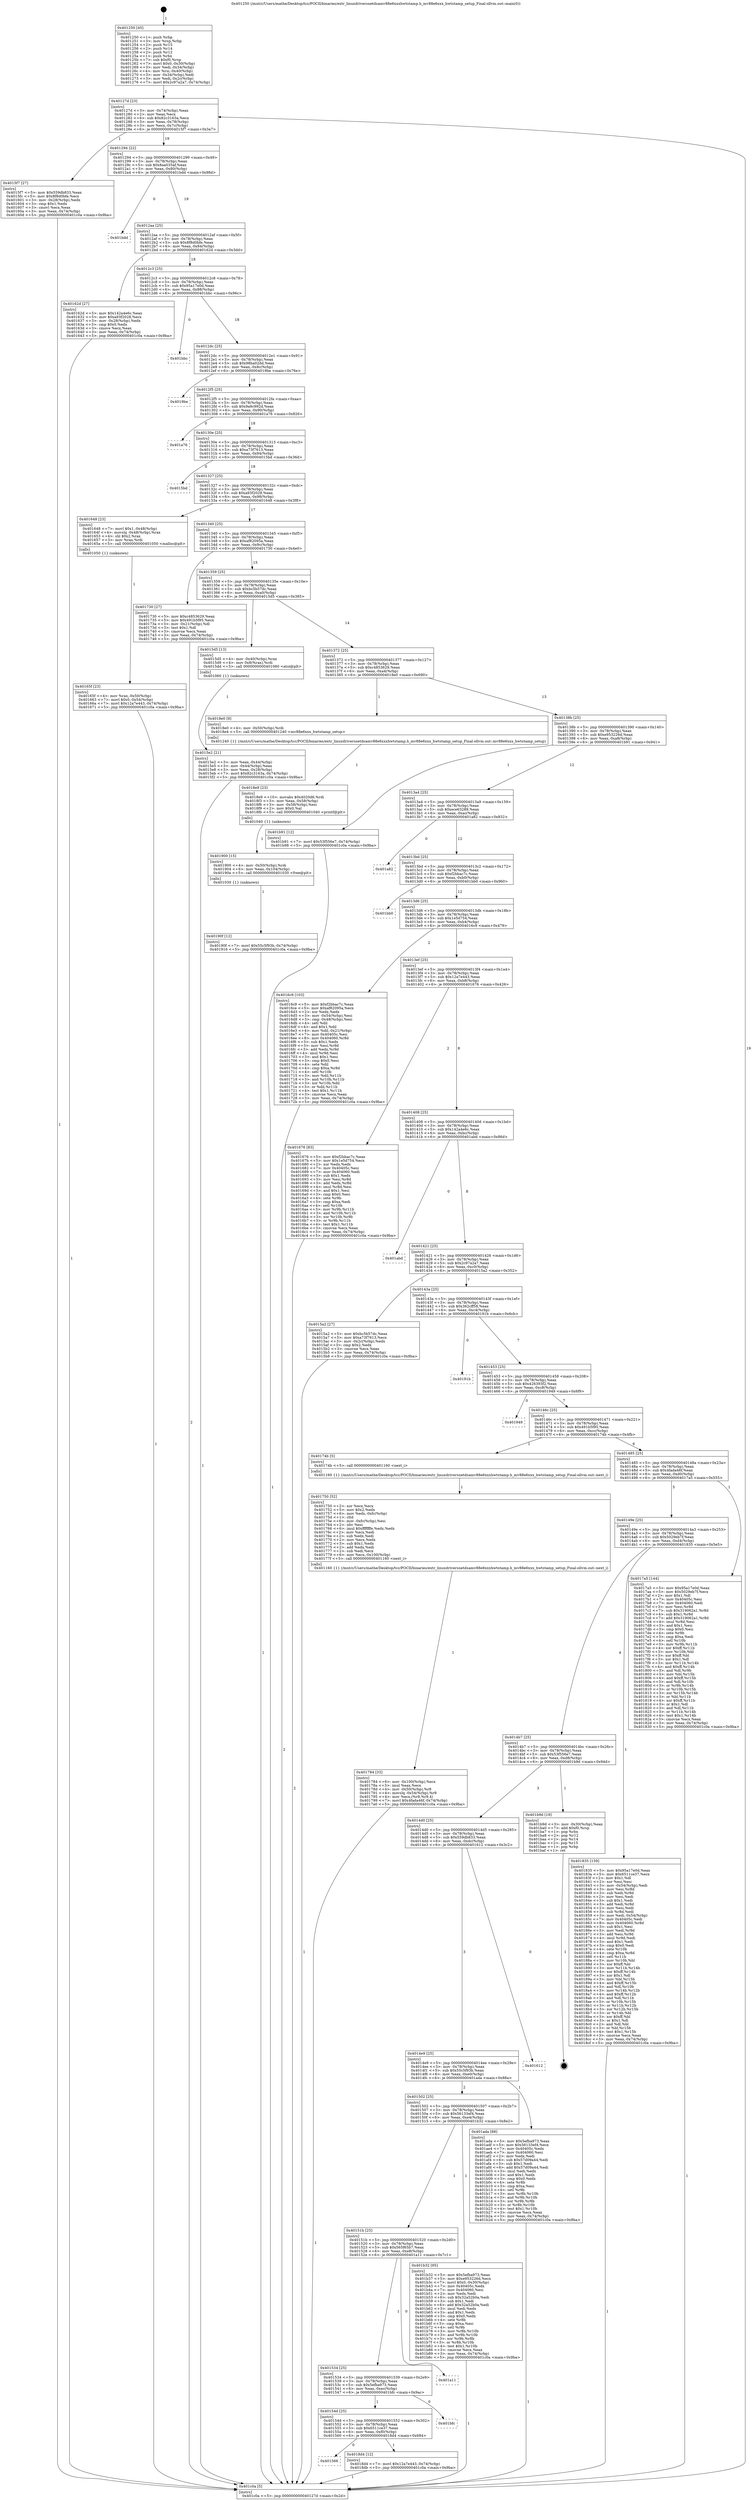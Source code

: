 digraph "0x401250" {
  label = "0x401250 (/mnt/c/Users/mathe/Desktop/tcc/POCII/binaries/extr_linuxdriversnetdsamv88e6xxxhwtstamp.h_mv88e6xxx_hwtstamp_setup_Final-ollvm.out::main(0))"
  labelloc = "t"
  node[shape=record]

  Entry [label="",width=0.3,height=0.3,shape=circle,fillcolor=black,style=filled]
  "0x40127d" [label="{
     0x40127d [23]\l
     | [instrs]\l
     &nbsp;&nbsp;0x40127d \<+3\>: mov -0x74(%rbp),%eax\l
     &nbsp;&nbsp;0x401280 \<+2\>: mov %eax,%ecx\l
     &nbsp;&nbsp;0x401282 \<+6\>: sub $0x82c3163a,%ecx\l
     &nbsp;&nbsp;0x401288 \<+3\>: mov %eax,-0x78(%rbp)\l
     &nbsp;&nbsp;0x40128b \<+3\>: mov %ecx,-0x7c(%rbp)\l
     &nbsp;&nbsp;0x40128e \<+6\>: je 00000000004015f7 \<main+0x3a7\>\l
  }"]
  "0x4015f7" [label="{
     0x4015f7 [27]\l
     | [instrs]\l
     &nbsp;&nbsp;0x4015f7 \<+5\>: mov $0x559db833,%eax\l
     &nbsp;&nbsp;0x4015fc \<+5\>: mov $0x8f8d0bfe,%ecx\l
     &nbsp;&nbsp;0x401601 \<+3\>: mov -0x28(%rbp),%edx\l
     &nbsp;&nbsp;0x401604 \<+3\>: cmp $0x1,%edx\l
     &nbsp;&nbsp;0x401607 \<+3\>: cmovl %ecx,%eax\l
     &nbsp;&nbsp;0x40160a \<+3\>: mov %eax,-0x74(%rbp)\l
     &nbsp;&nbsp;0x40160d \<+5\>: jmp 0000000000401c0a \<main+0x9ba\>\l
  }"]
  "0x401294" [label="{
     0x401294 [22]\l
     | [instrs]\l
     &nbsp;&nbsp;0x401294 \<+5\>: jmp 0000000000401299 \<main+0x49\>\l
     &nbsp;&nbsp;0x401299 \<+3\>: mov -0x78(%rbp),%eax\l
     &nbsp;&nbsp;0x40129c \<+5\>: sub $0x8aa035af,%eax\l
     &nbsp;&nbsp;0x4012a1 \<+3\>: mov %eax,-0x80(%rbp)\l
     &nbsp;&nbsp;0x4012a4 \<+6\>: je 0000000000401bdd \<main+0x98d\>\l
  }"]
  Exit [label="",width=0.3,height=0.3,shape=circle,fillcolor=black,style=filled,peripheries=2]
  "0x401bdd" [label="{
     0x401bdd\l
  }", style=dashed]
  "0x4012aa" [label="{
     0x4012aa [25]\l
     | [instrs]\l
     &nbsp;&nbsp;0x4012aa \<+5\>: jmp 00000000004012af \<main+0x5f\>\l
     &nbsp;&nbsp;0x4012af \<+3\>: mov -0x78(%rbp),%eax\l
     &nbsp;&nbsp;0x4012b2 \<+5\>: sub $0x8f8d0bfe,%eax\l
     &nbsp;&nbsp;0x4012b7 \<+6\>: mov %eax,-0x84(%rbp)\l
     &nbsp;&nbsp;0x4012bd \<+6\>: je 000000000040162d \<main+0x3dd\>\l
  }"]
  "0x40190f" [label="{
     0x40190f [12]\l
     | [instrs]\l
     &nbsp;&nbsp;0x40190f \<+7\>: movl $0x55c5f93b,-0x74(%rbp)\l
     &nbsp;&nbsp;0x401916 \<+5\>: jmp 0000000000401c0a \<main+0x9ba\>\l
  }"]
  "0x40162d" [label="{
     0x40162d [27]\l
     | [instrs]\l
     &nbsp;&nbsp;0x40162d \<+5\>: mov $0x142a4e6c,%eax\l
     &nbsp;&nbsp;0x401632 \<+5\>: mov $0xa93f2028,%ecx\l
     &nbsp;&nbsp;0x401637 \<+3\>: mov -0x28(%rbp),%edx\l
     &nbsp;&nbsp;0x40163a \<+3\>: cmp $0x0,%edx\l
     &nbsp;&nbsp;0x40163d \<+3\>: cmove %ecx,%eax\l
     &nbsp;&nbsp;0x401640 \<+3\>: mov %eax,-0x74(%rbp)\l
     &nbsp;&nbsp;0x401643 \<+5\>: jmp 0000000000401c0a \<main+0x9ba\>\l
  }"]
  "0x4012c3" [label="{
     0x4012c3 [25]\l
     | [instrs]\l
     &nbsp;&nbsp;0x4012c3 \<+5\>: jmp 00000000004012c8 \<main+0x78\>\l
     &nbsp;&nbsp;0x4012c8 \<+3\>: mov -0x78(%rbp),%eax\l
     &nbsp;&nbsp;0x4012cb \<+5\>: sub $0x95a17e0d,%eax\l
     &nbsp;&nbsp;0x4012d0 \<+6\>: mov %eax,-0x88(%rbp)\l
     &nbsp;&nbsp;0x4012d6 \<+6\>: je 0000000000401bbc \<main+0x96c\>\l
  }"]
  "0x401900" [label="{
     0x401900 [15]\l
     | [instrs]\l
     &nbsp;&nbsp;0x401900 \<+4\>: mov -0x50(%rbp),%rdi\l
     &nbsp;&nbsp;0x401904 \<+6\>: mov %eax,-0x104(%rbp)\l
     &nbsp;&nbsp;0x40190a \<+5\>: call 0000000000401030 \<free@plt\>\l
     | [calls]\l
     &nbsp;&nbsp;0x401030 \{1\} (unknown)\l
  }"]
  "0x401bbc" [label="{
     0x401bbc\l
  }", style=dashed]
  "0x4012dc" [label="{
     0x4012dc [25]\l
     | [instrs]\l
     &nbsp;&nbsp;0x4012dc \<+5\>: jmp 00000000004012e1 \<main+0x91\>\l
     &nbsp;&nbsp;0x4012e1 \<+3\>: mov -0x78(%rbp),%eax\l
     &nbsp;&nbsp;0x4012e4 \<+5\>: sub $0x98ba02dd,%eax\l
     &nbsp;&nbsp;0x4012e9 \<+6\>: mov %eax,-0x8c(%rbp)\l
     &nbsp;&nbsp;0x4012ef \<+6\>: je 00000000004019be \<main+0x76e\>\l
  }"]
  "0x4018e9" [label="{
     0x4018e9 [23]\l
     | [instrs]\l
     &nbsp;&nbsp;0x4018e9 \<+10\>: movabs $0x4020d6,%rdi\l
     &nbsp;&nbsp;0x4018f3 \<+3\>: mov %eax,-0x58(%rbp)\l
     &nbsp;&nbsp;0x4018f6 \<+3\>: mov -0x58(%rbp),%esi\l
     &nbsp;&nbsp;0x4018f9 \<+2\>: mov $0x0,%al\l
     &nbsp;&nbsp;0x4018fb \<+5\>: call 0000000000401040 \<printf@plt\>\l
     | [calls]\l
     &nbsp;&nbsp;0x401040 \{1\} (unknown)\l
  }"]
  "0x4019be" [label="{
     0x4019be\l
  }", style=dashed]
  "0x4012f5" [label="{
     0x4012f5 [25]\l
     | [instrs]\l
     &nbsp;&nbsp;0x4012f5 \<+5\>: jmp 00000000004012fa \<main+0xaa\>\l
     &nbsp;&nbsp;0x4012fa \<+3\>: mov -0x78(%rbp),%eax\l
     &nbsp;&nbsp;0x4012fd \<+5\>: sub $0x9a9c992d,%eax\l
     &nbsp;&nbsp;0x401302 \<+6\>: mov %eax,-0x90(%rbp)\l
     &nbsp;&nbsp;0x401308 \<+6\>: je 0000000000401a76 \<main+0x826\>\l
  }"]
  "0x401566" [label="{
     0x401566\l
  }", style=dashed]
  "0x401a76" [label="{
     0x401a76\l
  }", style=dashed]
  "0x40130e" [label="{
     0x40130e [25]\l
     | [instrs]\l
     &nbsp;&nbsp;0x40130e \<+5\>: jmp 0000000000401313 \<main+0xc3\>\l
     &nbsp;&nbsp;0x401313 \<+3\>: mov -0x78(%rbp),%eax\l
     &nbsp;&nbsp;0x401316 \<+5\>: sub $0xa73f7613,%eax\l
     &nbsp;&nbsp;0x40131b \<+6\>: mov %eax,-0x94(%rbp)\l
     &nbsp;&nbsp;0x401321 \<+6\>: je 00000000004015bd \<main+0x36d\>\l
  }"]
  "0x4018d4" [label="{
     0x4018d4 [12]\l
     | [instrs]\l
     &nbsp;&nbsp;0x4018d4 \<+7\>: movl $0x12a7e443,-0x74(%rbp)\l
     &nbsp;&nbsp;0x4018db \<+5\>: jmp 0000000000401c0a \<main+0x9ba\>\l
  }"]
  "0x4015bd" [label="{
     0x4015bd\l
  }", style=dashed]
  "0x401327" [label="{
     0x401327 [25]\l
     | [instrs]\l
     &nbsp;&nbsp;0x401327 \<+5\>: jmp 000000000040132c \<main+0xdc\>\l
     &nbsp;&nbsp;0x40132c \<+3\>: mov -0x78(%rbp),%eax\l
     &nbsp;&nbsp;0x40132f \<+5\>: sub $0xa93f2028,%eax\l
     &nbsp;&nbsp;0x401334 \<+6\>: mov %eax,-0x98(%rbp)\l
     &nbsp;&nbsp;0x40133a \<+6\>: je 0000000000401648 \<main+0x3f8\>\l
  }"]
  "0x40154d" [label="{
     0x40154d [25]\l
     | [instrs]\l
     &nbsp;&nbsp;0x40154d \<+5\>: jmp 0000000000401552 \<main+0x302\>\l
     &nbsp;&nbsp;0x401552 \<+3\>: mov -0x78(%rbp),%eax\l
     &nbsp;&nbsp;0x401555 \<+5\>: sub $0x6511ce37,%eax\l
     &nbsp;&nbsp;0x40155a \<+6\>: mov %eax,-0xf0(%rbp)\l
     &nbsp;&nbsp;0x401560 \<+6\>: je 00000000004018d4 \<main+0x684\>\l
  }"]
  "0x401648" [label="{
     0x401648 [23]\l
     | [instrs]\l
     &nbsp;&nbsp;0x401648 \<+7\>: movl $0x1,-0x48(%rbp)\l
     &nbsp;&nbsp;0x40164f \<+4\>: movslq -0x48(%rbp),%rax\l
     &nbsp;&nbsp;0x401653 \<+4\>: shl $0x2,%rax\l
     &nbsp;&nbsp;0x401657 \<+3\>: mov %rax,%rdi\l
     &nbsp;&nbsp;0x40165a \<+5\>: call 0000000000401050 \<malloc@plt\>\l
     | [calls]\l
     &nbsp;&nbsp;0x401050 \{1\} (unknown)\l
  }"]
  "0x401340" [label="{
     0x401340 [25]\l
     | [instrs]\l
     &nbsp;&nbsp;0x401340 \<+5\>: jmp 0000000000401345 \<main+0xf5\>\l
     &nbsp;&nbsp;0x401345 \<+3\>: mov -0x78(%rbp),%eax\l
     &nbsp;&nbsp;0x401348 \<+5\>: sub $0xaf82095a,%eax\l
     &nbsp;&nbsp;0x40134d \<+6\>: mov %eax,-0x9c(%rbp)\l
     &nbsp;&nbsp;0x401353 \<+6\>: je 0000000000401730 \<main+0x4e0\>\l
  }"]
  "0x401bfc" [label="{
     0x401bfc\l
  }", style=dashed]
  "0x401730" [label="{
     0x401730 [27]\l
     | [instrs]\l
     &nbsp;&nbsp;0x401730 \<+5\>: mov $0xc4853629,%eax\l
     &nbsp;&nbsp;0x401735 \<+5\>: mov $0x491b5f95,%ecx\l
     &nbsp;&nbsp;0x40173a \<+3\>: mov -0x21(%rbp),%dl\l
     &nbsp;&nbsp;0x40173d \<+3\>: test $0x1,%dl\l
     &nbsp;&nbsp;0x401740 \<+3\>: cmovne %ecx,%eax\l
     &nbsp;&nbsp;0x401743 \<+3\>: mov %eax,-0x74(%rbp)\l
     &nbsp;&nbsp;0x401746 \<+5\>: jmp 0000000000401c0a \<main+0x9ba\>\l
  }"]
  "0x401359" [label="{
     0x401359 [25]\l
     | [instrs]\l
     &nbsp;&nbsp;0x401359 \<+5\>: jmp 000000000040135e \<main+0x10e\>\l
     &nbsp;&nbsp;0x40135e \<+3\>: mov -0x78(%rbp),%eax\l
     &nbsp;&nbsp;0x401361 \<+5\>: sub $0xbc5b57dc,%eax\l
     &nbsp;&nbsp;0x401366 \<+6\>: mov %eax,-0xa0(%rbp)\l
     &nbsp;&nbsp;0x40136c \<+6\>: je 00000000004015d5 \<main+0x385\>\l
  }"]
  "0x401534" [label="{
     0x401534 [25]\l
     | [instrs]\l
     &nbsp;&nbsp;0x401534 \<+5\>: jmp 0000000000401539 \<main+0x2e9\>\l
     &nbsp;&nbsp;0x401539 \<+3\>: mov -0x78(%rbp),%eax\l
     &nbsp;&nbsp;0x40153c \<+5\>: sub $0x5efba973,%eax\l
     &nbsp;&nbsp;0x401541 \<+6\>: mov %eax,-0xec(%rbp)\l
     &nbsp;&nbsp;0x401547 \<+6\>: je 0000000000401bfc \<main+0x9ac\>\l
  }"]
  "0x4015d5" [label="{
     0x4015d5 [13]\l
     | [instrs]\l
     &nbsp;&nbsp;0x4015d5 \<+4\>: mov -0x40(%rbp),%rax\l
     &nbsp;&nbsp;0x4015d9 \<+4\>: mov 0x8(%rax),%rdi\l
     &nbsp;&nbsp;0x4015dd \<+5\>: call 0000000000401060 \<atoi@plt\>\l
     | [calls]\l
     &nbsp;&nbsp;0x401060 \{1\} (unknown)\l
  }"]
  "0x401372" [label="{
     0x401372 [25]\l
     | [instrs]\l
     &nbsp;&nbsp;0x401372 \<+5\>: jmp 0000000000401377 \<main+0x127\>\l
     &nbsp;&nbsp;0x401377 \<+3\>: mov -0x78(%rbp),%eax\l
     &nbsp;&nbsp;0x40137a \<+5\>: sub $0xc4853629,%eax\l
     &nbsp;&nbsp;0x40137f \<+6\>: mov %eax,-0xa4(%rbp)\l
     &nbsp;&nbsp;0x401385 \<+6\>: je 00000000004018e0 \<main+0x690\>\l
  }"]
  "0x401a11" [label="{
     0x401a11\l
  }", style=dashed]
  "0x4018e0" [label="{
     0x4018e0 [9]\l
     | [instrs]\l
     &nbsp;&nbsp;0x4018e0 \<+4\>: mov -0x50(%rbp),%rdi\l
     &nbsp;&nbsp;0x4018e4 \<+5\>: call 0000000000401240 \<mv88e6xxx_hwtstamp_setup\>\l
     | [calls]\l
     &nbsp;&nbsp;0x401240 \{1\} (/mnt/c/Users/mathe/Desktop/tcc/POCII/binaries/extr_linuxdriversnetdsamv88e6xxxhwtstamp.h_mv88e6xxx_hwtstamp_setup_Final-ollvm.out::mv88e6xxx_hwtstamp_setup)\l
  }"]
  "0x40138b" [label="{
     0x40138b [25]\l
     | [instrs]\l
     &nbsp;&nbsp;0x40138b \<+5\>: jmp 0000000000401390 \<main+0x140\>\l
     &nbsp;&nbsp;0x401390 \<+3\>: mov -0x78(%rbp),%eax\l
     &nbsp;&nbsp;0x401393 \<+5\>: sub $0xe953226d,%eax\l
     &nbsp;&nbsp;0x401398 \<+6\>: mov %eax,-0xa8(%rbp)\l
     &nbsp;&nbsp;0x40139e \<+6\>: je 0000000000401b91 \<main+0x941\>\l
  }"]
  "0x40151b" [label="{
     0x40151b [25]\l
     | [instrs]\l
     &nbsp;&nbsp;0x40151b \<+5\>: jmp 0000000000401520 \<main+0x2d0\>\l
     &nbsp;&nbsp;0x401520 \<+3\>: mov -0x78(%rbp),%eax\l
     &nbsp;&nbsp;0x401523 \<+5\>: sub $0x565f65b7,%eax\l
     &nbsp;&nbsp;0x401528 \<+6\>: mov %eax,-0xe8(%rbp)\l
     &nbsp;&nbsp;0x40152e \<+6\>: je 0000000000401a11 \<main+0x7c1\>\l
  }"]
  "0x401b91" [label="{
     0x401b91 [12]\l
     | [instrs]\l
     &nbsp;&nbsp;0x401b91 \<+7\>: movl $0x53f556e7,-0x74(%rbp)\l
     &nbsp;&nbsp;0x401b98 \<+5\>: jmp 0000000000401c0a \<main+0x9ba\>\l
  }"]
  "0x4013a4" [label="{
     0x4013a4 [25]\l
     | [instrs]\l
     &nbsp;&nbsp;0x4013a4 \<+5\>: jmp 00000000004013a9 \<main+0x159\>\l
     &nbsp;&nbsp;0x4013a9 \<+3\>: mov -0x78(%rbp),%eax\l
     &nbsp;&nbsp;0x4013ac \<+5\>: sub $0xece63289,%eax\l
     &nbsp;&nbsp;0x4013b1 \<+6\>: mov %eax,-0xac(%rbp)\l
     &nbsp;&nbsp;0x4013b7 \<+6\>: je 0000000000401a82 \<main+0x832\>\l
  }"]
  "0x401b32" [label="{
     0x401b32 [95]\l
     | [instrs]\l
     &nbsp;&nbsp;0x401b32 \<+5\>: mov $0x5efba973,%eax\l
     &nbsp;&nbsp;0x401b37 \<+5\>: mov $0xe953226d,%ecx\l
     &nbsp;&nbsp;0x401b3c \<+7\>: movl $0x0,-0x30(%rbp)\l
     &nbsp;&nbsp;0x401b43 \<+7\>: mov 0x40405c,%edx\l
     &nbsp;&nbsp;0x401b4a \<+7\>: mov 0x404060,%esi\l
     &nbsp;&nbsp;0x401b51 \<+2\>: mov %edx,%edi\l
     &nbsp;&nbsp;0x401b53 \<+6\>: sub $0x32a52b0a,%edi\l
     &nbsp;&nbsp;0x401b59 \<+3\>: sub $0x1,%edi\l
     &nbsp;&nbsp;0x401b5c \<+6\>: add $0x32a52b0a,%edi\l
     &nbsp;&nbsp;0x401b62 \<+3\>: imul %edi,%edx\l
     &nbsp;&nbsp;0x401b65 \<+3\>: and $0x1,%edx\l
     &nbsp;&nbsp;0x401b68 \<+3\>: cmp $0x0,%edx\l
     &nbsp;&nbsp;0x401b6b \<+4\>: sete %r8b\l
     &nbsp;&nbsp;0x401b6f \<+3\>: cmp $0xa,%esi\l
     &nbsp;&nbsp;0x401b72 \<+4\>: setl %r9b\l
     &nbsp;&nbsp;0x401b76 \<+3\>: mov %r8b,%r10b\l
     &nbsp;&nbsp;0x401b79 \<+3\>: and %r9b,%r10b\l
     &nbsp;&nbsp;0x401b7c \<+3\>: xor %r9b,%r8b\l
     &nbsp;&nbsp;0x401b7f \<+3\>: or %r8b,%r10b\l
     &nbsp;&nbsp;0x401b82 \<+4\>: test $0x1,%r10b\l
     &nbsp;&nbsp;0x401b86 \<+3\>: cmovne %ecx,%eax\l
     &nbsp;&nbsp;0x401b89 \<+3\>: mov %eax,-0x74(%rbp)\l
     &nbsp;&nbsp;0x401b8c \<+5\>: jmp 0000000000401c0a \<main+0x9ba\>\l
  }"]
  "0x401a82" [label="{
     0x401a82\l
  }", style=dashed]
  "0x4013bd" [label="{
     0x4013bd [25]\l
     | [instrs]\l
     &nbsp;&nbsp;0x4013bd \<+5\>: jmp 00000000004013c2 \<main+0x172\>\l
     &nbsp;&nbsp;0x4013c2 \<+3\>: mov -0x78(%rbp),%eax\l
     &nbsp;&nbsp;0x4013c5 \<+5\>: sub $0xf2bbac7c,%eax\l
     &nbsp;&nbsp;0x4013ca \<+6\>: mov %eax,-0xb0(%rbp)\l
     &nbsp;&nbsp;0x4013d0 \<+6\>: je 0000000000401bb0 \<main+0x960\>\l
  }"]
  "0x401502" [label="{
     0x401502 [25]\l
     | [instrs]\l
     &nbsp;&nbsp;0x401502 \<+5\>: jmp 0000000000401507 \<main+0x2b7\>\l
     &nbsp;&nbsp;0x401507 \<+3\>: mov -0x78(%rbp),%eax\l
     &nbsp;&nbsp;0x40150a \<+5\>: sub $0x56133ef4,%eax\l
     &nbsp;&nbsp;0x40150f \<+6\>: mov %eax,-0xe4(%rbp)\l
     &nbsp;&nbsp;0x401515 \<+6\>: je 0000000000401b32 \<main+0x8e2\>\l
  }"]
  "0x401bb0" [label="{
     0x401bb0\l
  }", style=dashed]
  "0x4013d6" [label="{
     0x4013d6 [25]\l
     | [instrs]\l
     &nbsp;&nbsp;0x4013d6 \<+5\>: jmp 00000000004013db \<main+0x18b\>\l
     &nbsp;&nbsp;0x4013db \<+3\>: mov -0x78(%rbp),%eax\l
     &nbsp;&nbsp;0x4013de \<+5\>: sub $0x1e5d754,%eax\l
     &nbsp;&nbsp;0x4013e3 \<+6\>: mov %eax,-0xb4(%rbp)\l
     &nbsp;&nbsp;0x4013e9 \<+6\>: je 00000000004016c9 \<main+0x479\>\l
  }"]
  "0x401ada" [label="{
     0x401ada [88]\l
     | [instrs]\l
     &nbsp;&nbsp;0x401ada \<+5\>: mov $0x5efba973,%eax\l
     &nbsp;&nbsp;0x401adf \<+5\>: mov $0x56133ef4,%ecx\l
     &nbsp;&nbsp;0x401ae4 \<+7\>: mov 0x40405c,%edx\l
     &nbsp;&nbsp;0x401aeb \<+7\>: mov 0x404060,%esi\l
     &nbsp;&nbsp;0x401af2 \<+2\>: mov %edx,%edi\l
     &nbsp;&nbsp;0x401af4 \<+6\>: sub $0x57d09a44,%edi\l
     &nbsp;&nbsp;0x401afa \<+3\>: sub $0x1,%edi\l
     &nbsp;&nbsp;0x401afd \<+6\>: add $0x57d09a44,%edi\l
     &nbsp;&nbsp;0x401b03 \<+3\>: imul %edi,%edx\l
     &nbsp;&nbsp;0x401b06 \<+3\>: and $0x1,%edx\l
     &nbsp;&nbsp;0x401b09 \<+3\>: cmp $0x0,%edx\l
     &nbsp;&nbsp;0x401b0c \<+4\>: sete %r8b\l
     &nbsp;&nbsp;0x401b10 \<+3\>: cmp $0xa,%esi\l
     &nbsp;&nbsp;0x401b13 \<+4\>: setl %r9b\l
     &nbsp;&nbsp;0x401b17 \<+3\>: mov %r8b,%r10b\l
     &nbsp;&nbsp;0x401b1a \<+3\>: and %r9b,%r10b\l
     &nbsp;&nbsp;0x401b1d \<+3\>: xor %r9b,%r8b\l
     &nbsp;&nbsp;0x401b20 \<+3\>: or %r8b,%r10b\l
     &nbsp;&nbsp;0x401b23 \<+4\>: test $0x1,%r10b\l
     &nbsp;&nbsp;0x401b27 \<+3\>: cmovne %ecx,%eax\l
     &nbsp;&nbsp;0x401b2a \<+3\>: mov %eax,-0x74(%rbp)\l
     &nbsp;&nbsp;0x401b2d \<+5\>: jmp 0000000000401c0a \<main+0x9ba\>\l
  }"]
  "0x4016c9" [label="{
     0x4016c9 [103]\l
     | [instrs]\l
     &nbsp;&nbsp;0x4016c9 \<+5\>: mov $0xf2bbac7c,%eax\l
     &nbsp;&nbsp;0x4016ce \<+5\>: mov $0xaf82095a,%ecx\l
     &nbsp;&nbsp;0x4016d3 \<+2\>: xor %edx,%edx\l
     &nbsp;&nbsp;0x4016d5 \<+3\>: mov -0x54(%rbp),%esi\l
     &nbsp;&nbsp;0x4016d8 \<+3\>: cmp -0x48(%rbp),%esi\l
     &nbsp;&nbsp;0x4016db \<+4\>: setl %dil\l
     &nbsp;&nbsp;0x4016df \<+4\>: and $0x1,%dil\l
     &nbsp;&nbsp;0x4016e3 \<+4\>: mov %dil,-0x21(%rbp)\l
     &nbsp;&nbsp;0x4016e7 \<+7\>: mov 0x40405c,%esi\l
     &nbsp;&nbsp;0x4016ee \<+8\>: mov 0x404060,%r8d\l
     &nbsp;&nbsp;0x4016f6 \<+3\>: sub $0x1,%edx\l
     &nbsp;&nbsp;0x4016f9 \<+3\>: mov %esi,%r9d\l
     &nbsp;&nbsp;0x4016fc \<+3\>: add %edx,%r9d\l
     &nbsp;&nbsp;0x4016ff \<+4\>: imul %r9d,%esi\l
     &nbsp;&nbsp;0x401703 \<+3\>: and $0x1,%esi\l
     &nbsp;&nbsp;0x401706 \<+3\>: cmp $0x0,%esi\l
     &nbsp;&nbsp;0x401709 \<+4\>: sete %dil\l
     &nbsp;&nbsp;0x40170d \<+4\>: cmp $0xa,%r8d\l
     &nbsp;&nbsp;0x401711 \<+4\>: setl %r10b\l
     &nbsp;&nbsp;0x401715 \<+3\>: mov %dil,%r11b\l
     &nbsp;&nbsp;0x401718 \<+3\>: and %r10b,%r11b\l
     &nbsp;&nbsp;0x40171b \<+3\>: xor %r10b,%dil\l
     &nbsp;&nbsp;0x40171e \<+3\>: or %dil,%r11b\l
     &nbsp;&nbsp;0x401721 \<+4\>: test $0x1,%r11b\l
     &nbsp;&nbsp;0x401725 \<+3\>: cmovne %ecx,%eax\l
     &nbsp;&nbsp;0x401728 \<+3\>: mov %eax,-0x74(%rbp)\l
     &nbsp;&nbsp;0x40172b \<+5\>: jmp 0000000000401c0a \<main+0x9ba\>\l
  }"]
  "0x4013ef" [label="{
     0x4013ef [25]\l
     | [instrs]\l
     &nbsp;&nbsp;0x4013ef \<+5\>: jmp 00000000004013f4 \<main+0x1a4\>\l
     &nbsp;&nbsp;0x4013f4 \<+3\>: mov -0x78(%rbp),%eax\l
     &nbsp;&nbsp;0x4013f7 \<+5\>: sub $0x12a7e443,%eax\l
     &nbsp;&nbsp;0x4013fc \<+6\>: mov %eax,-0xb8(%rbp)\l
     &nbsp;&nbsp;0x401402 \<+6\>: je 0000000000401676 \<main+0x426\>\l
  }"]
  "0x4014e9" [label="{
     0x4014e9 [25]\l
     | [instrs]\l
     &nbsp;&nbsp;0x4014e9 \<+5\>: jmp 00000000004014ee \<main+0x29e\>\l
     &nbsp;&nbsp;0x4014ee \<+3\>: mov -0x78(%rbp),%eax\l
     &nbsp;&nbsp;0x4014f1 \<+5\>: sub $0x55c5f93b,%eax\l
     &nbsp;&nbsp;0x4014f6 \<+6\>: mov %eax,-0xe0(%rbp)\l
     &nbsp;&nbsp;0x4014fc \<+6\>: je 0000000000401ada \<main+0x88a\>\l
  }"]
  "0x401676" [label="{
     0x401676 [83]\l
     | [instrs]\l
     &nbsp;&nbsp;0x401676 \<+5\>: mov $0xf2bbac7c,%eax\l
     &nbsp;&nbsp;0x40167b \<+5\>: mov $0x1e5d754,%ecx\l
     &nbsp;&nbsp;0x401680 \<+2\>: xor %edx,%edx\l
     &nbsp;&nbsp;0x401682 \<+7\>: mov 0x40405c,%esi\l
     &nbsp;&nbsp;0x401689 \<+7\>: mov 0x404060,%edi\l
     &nbsp;&nbsp;0x401690 \<+3\>: sub $0x1,%edx\l
     &nbsp;&nbsp;0x401693 \<+3\>: mov %esi,%r8d\l
     &nbsp;&nbsp;0x401696 \<+3\>: add %edx,%r8d\l
     &nbsp;&nbsp;0x401699 \<+4\>: imul %r8d,%esi\l
     &nbsp;&nbsp;0x40169d \<+3\>: and $0x1,%esi\l
     &nbsp;&nbsp;0x4016a0 \<+3\>: cmp $0x0,%esi\l
     &nbsp;&nbsp;0x4016a3 \<+4\>: sete %r9b\l
     &nbsp;&nbsp;0x4016a7 \<+3\>: cmp $0xa,%edi\l
     &nbsp;&nbsp;0x4016aa \<+4\>: setl %r10b\l
     &nbsp;&nbsp;0x4016ae \<+3\>: mov %r9b,%r11b\l
     &nbsp;&nbsp;0x4016b1 \<+3\>: and %r10b,%r11b\l
     &nbsp;&nbsp;0x4016b4 \<+3\>: xor %r10b,%r9b\l
     &nbsp;&nbsp;0x4016b7 \<+3\>: or %r9b,%r11b\l
     &nbsp;&nbsp;0x4016ba \<+4\>: test $0x1,%r11b\l
     &nbsp;&nbsp;0x4016be \<+3\>: cmovne %ecx,%eax\l
     &nbsp;&nbsp;0x4016c1 \<+3\>: mov %eax,-0x74(%rbp)\l
     &nbsp;&nbsp;0x4016c4 \<+5\>: jmp 0000000000401c0a \<main+0x9ba\>\l
  }"]
  "0x401408" [label="{
     0x401408 [25]\l
     | [instrs]\l
     &nbsp;&nbsp;0x401408 \<+5\>: jmp 000000000040140d \<main+0x1bd\>\l
     &nbsp;&nbsp;0x40140d \<+3\>: mov -0x78(%rbp),%eax\l
     &nbsp;&nbsp;0x401410 \<+5\>: sub $0x142a4e6c,%eax\l
     &nbsp;&nbsp;0x401415 \<+6\>: mov %eax,-0xbc(%rbp)\l
     &nbsp;&nbsp;0x40141b \<+6\>: je 0000000000401abd \<main+0x86d\>\l
  }"]
  "0x401612" [label="{
     0x401612\l
  }", style=dashed]
  "0x401abd" [label="{
     0x401abd\l
  }", style=dashed]
  "0x401421" [label="{
     0x401421 [25]\l
     | [instrs]\l
     &nbsp;&nbsp;0x401421 \<+5\>: jmp 0000000000401426 \<main+0x1d6\>\l
     &nbsp;&nbsp;0x401426 \<+3\>: mov -0x78(%rbp),%eax\l
     &nbsp;&nbsp;0x401429 \<+5\>: sub $0x2c97a2a7,%eax\l
     &nbsp;&nbsp;0x40142e \<+6\>: mov %eax,-0xc0(%rbp)\l
     &nbsp;&nbsp;0x401434 \<+6\>: je 00000000004015a2 \<main+0x352\>\l
  }"]
  "0x4014d0" [label="{
     0x4014d0 [25]\l
     | [instrs]\l
     &nbsp;&nbsp;0x4014d0 \<+5\>: jmp 00000000004014d5 \<main+0x285\>\l
     &nbsp;&nbsp;0x4014d5 \<+3\>: mov -0x78(%rbp),%eax\l
     &nbsp;&nbsp;0x4014d8 \<+5\>: sub $0x559db833,%eax\l
     &nbsp;&nbsp;0x4014dd \<+6\>: mov %eax,-0xdc(%rbp)\l
     &nbsp;&nbsp;0x4014e3 \<+6\>: je 0000000000401612 \<main+0x3c2\>\l
  }"]
  "0x4015a2" [label="{
     0x4015a2 [27]\l
     | [instrs]\l
     &nbsp;&nbsp;0x4015a2 \<+5\>: mov $0xbc5b57dc,%eax\l
     &nbsp;&nbsp;0x4015a7 \<+5\>: mov $0xa73f7613,%ecx\l
     &nbsp;&nbsp;0x4015ac \<+3\>: mov -0x2c(%rbp),%edx\l
     &nbsp;&nbsp;0x4015af \<+3\>: cmp $0x2,%edx\l
     &nbsp;&nbsp;0x4015b2 \<+3\>: cmovne %ecx,%eax\l
     &nbsp;&nbsp;0x4015b5 \<+3\>: mov %eax,-0x74(%rbp)\l
     &nbsp;&nbsp;0x4015b8 \<+5\>: jmp 0000000000401c0a \<main+0x9ba\>\l
  }"]
  "0x40143a" [label="{
     0x40143a [25]\l
     | [instrs]\l
     &nbsp;&nbsp;0x40143a \<+5\>: jmp 000000000040143f \<main+0x1ef\>\l
     &nbsp;&nbsp;0x40143f \<+3\>: mov -0x78(%rbp),%eax\l
     &nbsp;&nbsp;0x401442 \<+5\>: sub $0x362cff58,%eax\l
     &nbsp;&nbsp;0x401447 \<+6\>: mov %eax,-0xc4(%rbp)\l
     &nbsp;&nbsp;0x40144d \<+6\>: je 000000000040191b \<main+0x6cb\>\l
  }"]
  "0x401c0a" [label="{
     0x401c0a [5]\l
     | [instrs]\l
     &nbsp;&nbsp;0x401c0a \<+5\>: jmp 000000000040127d \<main+0x2d\>\l
  }"]
  "0x401250" [label="{
     0x401250 [45]\l
     | [instrs]\l
     &nbsp;&nbsp;0x401250 \<+1\>: push %rbp\l
     &nbsp;&nbsp;0x401251 \<+3\>: mov %rsp,%rbp\l
     &nbsp;&nbsp;0x401254 \<+2\>: push %r15\l
     &nbsp;&nbsp;0x401256 \<+2\>: push %r14\l
     &nbsp;&nbsp;0x401258 \<+2\>: push %r12\l
     &nbsp;&nbsp;0x40125a \<+1\>: push %rbx\l
     &nbsp;&nbsp;0x40125b \<+7\>: sub $0xf0,%rsp\l
     &nbsp;&nbsp;0x401262 \<+7\>: movl $0x0,-0x30(%rbp)\l
     &nbsp;&nbsp;0x401269 \<+3\>: mov %edi,-0x34(%rbp)\l
     &nbsp;&nbsp;0x40126c \<+4\>: mov %rsi,-0x40(%rbp)\l
     &nbsp;&nbsp;0x401270 \<+3\>: mov -0x34(%rbp),%edi\l
     &nbsp;&nbsp;0x401273 \<+3\>: mov %edi,-0x2c(%rbp)\l
     &nbsp;&nbsp;0x401276 \<+7\>: movl $0x2c97a2a7,-0x74(%rbp)\l
  }"]
  "0x4015e2" [label="{
     0x4015e2 [21]\l
     | [instrs]\l
     &nbsp;&nbsp;0x4015e2 \<+3\>: mov %eax,-0x44(%rbp)\l
     &nbsp;&nbsp;0x4015e5 \<+3\>: mov -0x44(%rbp),%eax\l
     &nbsp;&nbsp;0x4015e8 \<+3\>: mov %eax,-0x28(%rbp)\l
     &nbsp;&nbsp;0x4015eb \<+7\>: movl $0x82c3163a,-0x74(%rbp)\l
     &nbsp;&nbsp;0x4015f2 \<+5\>: jmp 0000000000401c0a \<main+0x9ba\>\l
  }"]
  "0x40165f" [label="{
     0x40165f [23]\l
     | [instrs]\l
     &nbsp;&nbsp;0x40165f \<+4\>: mov %rax,-0x50(%rbp)\l
     &nbsp;&nbsp;0x401663 \<+7\>: movl $0x0,-0x54(%rbp)\l
     &nbsp;&nbsp;0x40166a \<+7\>: movl $0x12a7e443,-0x74(%rbp)\l
     &nbsp;&nbsp;0x401671 \<+5\>: jmp 0000000000401c0a \<main+0x9ba\>\l
  }"]
  "0x401b9d" [label="{
     0x401b9d [19]\l
     | [instrs]\l
     &nbsp;&nbsp;0x401b9d \<+3\>: mov -0x30(%rbp),%eax\l
     &nbsp;&nbsp;0x401ba0 \<+7\>: add $0xf0,%rsp\l
     &nbsp;&nbsp;0x401ba7 \<+1\>: pop %rbx\l
     &nbsp;&nbsp;0x401ba8 \<+2\>: pop %r12\l
     &nbsp;&nbsp;0x401baa \<+2\>: pop %r14\l
     &nbsp;&nbsp;0x401bac \<+2\>: pop %r15\l
     &nbsp;&nbsp;0x401bae \<+1\>: pop %rbp\l
     &nbsp;&nbsp;0x401baf \<+1\>: ret\l
  }"]
  "0x40191b" [label="{
     0x40191b\l
  }", style=dashed]
  "0x401453" [label="{
     0x401453 [25]\l
     | [instrs]\l
     &nbsp;&nbsp;0x401453 \<+5\>: jmp 0000000000401458 \<main+0x208\>\l
     &nbsp;&nbsp;0x401458 \<+3\>: mov -0x78(%rbp),%eax\l
     &nbsp;&nbsp;0x40145b \<+5\>: sub $0x426393f2,%eax\l
     &nbsp;&nbsp;0x401460 \<+6\>: mov %eax,-0xc8(%rbp)\l
     &nbsp;&nbsp;0x401466 \<+6\>: je 0000000000401949 \<main+0x6f9\>\l
  }"]
  "0x4014b7" [label="{
     0x4014b7 [25]\l
     | [instrs]\l
     &nbsp;&nbsp;0x4014b7 \<+5\>: jmp 00000000004014bc \<main+0x26c\>\l
     &nbsp;&nbsp;0x4014bc \<+3\>: mov -0x78(%rbp),%eax\l
     &nbsp;&nbsp;0x4014bf \<+5\>: sub $0x53f556e7,%eax\l
     &nbsp;&nbsp;0x4014c4 \<+6\>: mov %eax,-0xd8(%rbp)\l
     &nbsp;&nbsp;0x4014ca \<+6\>: je 0000000000401b9d \<main+0x94d\>\l
  }"]
  "0x401949" [label="{
     0x401949\l
  }", style=dashed]
  "0x40146c" [label="{
     0x40146c [25]\l
     | [instrs]\l
     &nbsp;&nbsp;0x40146c \<+5\>: jmp 0000000000401471 \<main+0x221\>\l
     &nbsp;&nbsp;0x401471 \<+3\>: mov -0x78(%rbp),%eax\l
     &nbsp;&nbsp;0x401474 \<+5\>: sub $0x491b5f95,%eax\l
     &nbsp;&nbsp;0x401479 \<+6\>: mov %eax,-0xcc(%rbp)\l
     &nbsp;&nbsp;0x40147f \<+6\>: je 000000000040174b \<main+0x4fb\>\l
  }"]
  "0x401835" [label="{
     0x401835 [159]\l
     | [instrs]\l
     &nbsp;&nbsp;0x401835 \<+5\>: mov $0x95a17e0d,%eax\l
     &nbsp;&nbsp;0x40183a \<+5\>: mov $0x6511ce37,%ecx\l
     &nbsp;&nbsp;0x40183f \<+2\>: mov $0x1,%dl\l
     &nbsp;&nbsp;0x401841 \<+2\>: xor %esi,%esi\l
     &nbsp;&nbsp;0x401843 \<+3\>: mov -0x54(%rbp),%edi\l
     &nbsp;&nbsp;0x401846 \<+3\>: mov %esi,%r8d\l
     &nbsp;&nbsp;0x401849 \<+3\>: sub %edi,%r8d\l
     &nbsp;&nbsp;0x40184c \<+2\>: mov %esi,%edi\l
     &nbsp;&nbsp;0x40184e \<+3\>: sub $0x1,%edi\l
     &nbsp;&nbsp;0x401851 \<+3\>: add %edi,%r8d\l
     &nbsp;&nbsp;0x401854 \<+2\>: mov %esi,%edi\l
     &nbsp;&nbsp;0x401856 \<+3\>: sub %r8d,%edi\l
     &nbsp;&nbsp;0x401859 \<+3\>: mov %edi,-0x54(%rbp)\l
     &nbsp;&nbsp;0x40185c \<+7\>: mov 0x40405c,%edi\l
     &nbsp;&nbsp;0x401863 \<+8\>: mov 0x404060,%r8d\l
     &nbsp;&nbsp;0x40186b \<+3\>: sub $0x1,%esi\l
     &nbsp;&nbsp;0x40186e \<+3\>: mov %edi,%r9d\l
     &nbsp;&nbsp;0x401871 \<+3\>: add %esi,%r9d\l
     &nbsp;&nbsp;0x401874 \<+4\>: imul %r9d,%edi\l
     &nbsp;&nbsp;0x401878 \<+3\>: and $0x1,%edi\l
     &nbsp;&nbsp;0x40187b \<+3\>: cmp $0x0,%edi\l
     &nbsp;&nbsp;0x40187e \<+4\>: sete %r10b\l
     &nbsp;&nbsp;0x401882 \<+4\>: cmp $0xa,%r8d\l
     &nbsp;&nbsp;0x401886 \<+4\>: setl %r11b\l
     &nbsp;&nbsp;0x40188a \<+3\>: mov %r10b,%bl\l
     &nbsp;&nbsp;0x40188d \<+3\>: xor $0xff,%bl\l
     &nbsp;&nbsp;0x401890 \<+3\>: mov %r11b,%r14b\l
     &nbsp;&nbsp;0x401893 \<+4\>: xor $0xff,%r14b\l
     &nbsp;&nbsp;0x401897 \<+3\>: xor $0x1,%dl\l
     &nbsp;&nbsp;0x40189a \<+3\>: mov %bl,%r15b\l
     &nbsp;&nbsp;0x40189d \<+4\>: and $0xff,%r15b\l
     &nbsp;&nbsp;0x4018a1 \<+3\>: and %dl,%r10b\l
     &nbsp;&nbsp;0x4018a4 \<+3\>: mov %r14b,%r12b\l
     &nbsp;&nbsp;0x4018a7 \<+4\>: and $0xff,%r12b\l
     &nbsp;&nbsp;0x4018ab \<+3\>: and %dl,%r11b\l
     &nbsp;&nbsp;0x4018ae \<+3\>: or %r10b,%r15b\l
     &nbsp;&nbsp;0x4018b1 \<+3\>: or %r11b,%r12b\l
     &nbsp;&nbsp;0x4018b4 \<+3\>: xor %r12b,%r15b\l
     &nbsp;&nbsp;0x4018b7 \<+3\>: or %r14b,%bl\l
     &nbsp;&nbsp;0x4018ba \<+3\>: xor $0xff,%bl\l
     &nbsp;&nbsp;0x4018bd \<+3\>: or $0x1,%dl\l
     &nbsp;&nbsp;0x4018c0 \<+2\>: and %dl,%bl\l
     &nbsp;&nbsp;0x4018c2 \<+3\>: or %bl,%r15b\l
     &nbsp;&nbsp;0x4018c5 \<+4\>: test $0x1,%r15b\l
     &nbsp;&nbsp;0x4018c9 \<+3\>: cmovne %ecx,%eax\l
     &nbsp;&nbsp;0x4018cc \<+3\>: mov %eax,-0x74(%rbp)\l
     &nbsp;&nbsp;0x4018cf \<+5\>: jmp 0000000000401c0a \<main+0x9ba\>\l
  }"]
  "0x40174b" [label="{
     0x40174b [5]\l
     | [instrs]\l
     &nbsp;&nbsp;0x40174b \<+5\>: call 0000000000401160 \<next_i\>\l
     | [calls]\l
     &nbsp;&nbsp;0x401160 \{1\} (/mnt/c/Users/mathe/Desktop/tcc/POCII/binaries/extr_linuxdriversnetdsamv88e6xxxhwtstamp.h_mv88e6xxx_hwtstamp_setup_Final-ollvm.out::next_i)\l
  }"]
  "0x401485" [label="{
     0x401485 [25]\l
     | [instrs]\l
     &nbsp;&nbsp;0x401485 \<+5\>: jmp 000000000040148a \<main+0x23a\>\l
     &nbsp;&nbsp;0x40148a \<+3\>: mov -0x78(%rbp),%eax\l
     &nbsp;&nbsp;0x40148d \<+5\>: sub $0x4fada46f,%eax\l
     &nbsp;&nbsp;0x401492 \<+6\>: mov %eax,-0xd0(%rbp)\l
     &nbsp;&nbsp;0x401498 \<+6\>: je 00000000004017a5 \<main+0x555\>\l
  }"]
  "0x401750" [label="{
     0x401750 [52]\l
     | [instrs]\l
     &nbsp;&nbsp;0x401750 \<+2\>: xor %ecx,%ecx\l
     &nbsp;&nbsp;0x401752 \<+5\>: mov $0x2,%edx\l
     &nbsp;&nbsp;0x401757 \<+6\>: mov %edx,-0xfc(%rbp)\l
     &nbsp;&nbsp;0x40175d \<+1\>: cltd\l
     &nbsp;&nbsp;0x40175e \<+6\>: mov -0xfc(%rbp),%esi\l
     &nbsp;&nbsp;0x401764 \<+2\>: idiv %esi\l
     &nbsp;&nbsp;0x401766 \<+6\>: imul $0xfffffffe,%edx,%edx\l
     &nbsp;&nbsp;0x40176c \<+2\>: mov %ecx,%edi\l
     &nbsp;&nbsp;0x40176e \<+2\>: sub %edx,%edi\l
     &nbsp;&nbsp;0x401770 \<+2\>: mov %ecx,%edx\l
     &nbsp;&nbsp;0x401772 \<+3\>: sub $0x1,%edx\l
     &nbsp;&nbsp;0x401775 \<+2\>: add %edx,%edi\l
     &nbsp;&nbsp;0x401777 \<+2\>: sub %edi,%ecx\l
     &nbsp;&nbsp;0x401779 \<+6\>: mov %ecx,-0x100(%rbp)\l
     &nbsp;&nbsp;0x40177f \<+5\>: call 0000000000401160 \<next_i\>\l
     | [calls]\l
     &nbsp;&nbsp;0x401160 \{1\} (/mnt/c/Users/mathe/Desktop/tcc/POCII/binaries/extr_linuxdriversnetdsamv88e6xxxhwtstamp.h_mv88e6xxx_hwtstamp_setup_Final-ollvm.out::next_i)\l
  }"]
  "0x401784" [label="{
     0x401784 [33]\l
     | [instrs]\l
     &nbsp;&nbsp;0x401784 \<+6\>: mov -0x100(%rbp),%ecx\l
     &nbsp;&nbsp;0x40178a \<+3\>: imul %eax,%ecx\l
     &nbsp;&nbsp;0x40178d \<+4\>: mov -0x50(%rbp),%r8\l
     &nbsp;&nbsp;0x401791 \<+4\>: movslq -0x54(%rbp),%r9\l
     &nbsp;&nbsp;0x401795 \<+4\>: mov %ecx,(%r8,%r9,4)\l
     &nbsp;&nbsp;0x401799 \<+7\>: movl $0x4fada46f,-0x74(%rbp)\l
     &nbsp;&nbsp;0x4017a0 \<+5\>: jmp 0000000000401c0a \<main+0x9ba\>\l
  }"]
  "0x40149e" [label="{
     0x40149e [25]\l
     | [instrs]\l
     &nbsp;&nbsp;0x40149e \<+5\>: jmp 00000000004014a3 \<main+0x253\>\l
     &nbsp;&nbsp;0x4014a3 \<+3\>: mov -0x78(%rbp),%eax\l
     &nbsp;&nbsp;0x4014a6 \<+5\>: sub $0x5029eb7f,%eax\l
     &nbsp;&nbsp;0x4014ab \<+6\>: mov %eax,-0xd4(%rbp)\l
     &nbsp;&nbsp;0x4014b1 \<+6\>: je 0000000000401835 \<main+0x5e5\>\l
  }"]
  "0x4017a5" [label="{
     0x4017a5 [144]\l
     | [instrs]\l
     &nbsp;&nbsp;0x4017a5 \<+5\>: mov $0x95a17e0d,%eax\l
     &nbsp;&nbsp;0x4017aa \<+5\>: mov $0x5029eb7f,%ecx\l
     &nbsp;&nbsp;0x4017af \<+2\>: mov $0x1,%dl\l
     &nbsp;&nbsp;0x4017b1 \<+7\>: mov 0x40405c,%esi\l
     &nbsp;&nbsp;0x4017b8 \<+7\>: mov 0x404060,%edi\l
     &nbsp;&nbsp;0x4017bf \<+3\>: mov %esi,%r8d\l
     &nbsp;&nbsp;0x4017c2 \<+7\>: sub $0x319062a1,%r8d\l
     &nbsp;&nbsp;0x4017c9 \<+4\>: sub $0x1,%r8d\l
     &nbsp;&nbsp;0x4017cd \<+7\>: add $0x319062a1,%r8d\l
     &nbsp;&nbsp;0x4017d4 \<+4\>: imul %r8d,%esi\l
     &nbsp;&nbsp;0x4017d8 \<+3\>: and $0x1,%esi\l
     &nbsp;&nbsp;0x4017db \<+3\>: cmp $0x0,%esi\l
     &nbsp;&nbsp;0x4017de \<+4\>: sete %r9b\l
     &nbsp;&nbsp;0x4017e2 \<+3\>: cmp $0xa,%edi\l
     &nbsp;&nbsp;0x4017e5 \<+4\>: setl %r10b\l
     &nbsp;&nbsp;0x4017e9 \<+3\>: mov %r9b,%r11b\l
     &nbsp;&nbsp;0x4017ec \<+4\>: xor $0xff,%r11b\l
     &nbsp;&nbsp;0x4017f0 \<+3\>: mov %r10b,%bl\l
     &nbsp;&nbsp;0x4017f3 \<+3\>: xor $0xff,%bl\l
     &nbsp;&nbsp;0x4017f6 \<+3\>: xor $0x1,%dl\l
     &nbsp;&nbsp;0x4017f9 \<+3\>: mov %r11b,%r14b\l
     &nbsp;&nbsp;0x4017fc \<+4\>: and $0xff,%r14b\l
     &nbsp;&nbsp;0x401800 \<+3\>: and %dl,%r9b\l
     &nbsp;&nbsp;0x401803 \<+3\>: mov %bl,%r15b\l
     &nbsp;&nbsp;0x401806 \<+4\>: and $0xff,%r15b\l
     &nbsp;&nbsp;0x40180a \<+3\>: and %dl,%r10b\l
     &nbsp;&nbsp;0x40180d \<+3\>: or %r9b,%r14b\l
     &nbsp;&nbsp;0x401810 \<+3\>: or %r10b,%r15b\l
     &nbsp;&nbsp;0x401813 \<+3\>: xor %r15b,%r14b\l
     &nbsp;&nbsp;0x401816 \<+3\>: or %bl,%r11b\l
     &nbsp;&nbsp;0x401819 \<+4\>: xor $0xff,%r11b\l
     &nbsp;&nbsp;0x40181d \<+3\>: or $0x1,%dl\l
     &nbsp;&nbsp;0x401820 \<+3\>: and %dl,%r11b\l
     &nbsp;&nbsp;0x401823 \<+3\>: or %r11b,%r14b\l
     &nbsp;&nbsp;0x401826 \<+4\>: test $0x1,%r14b\l
     &nbsp;&nbsp;0x40182a \<+3\>: cmovne %ecx,%eax\l
     &nbsp;&nbsp;0x40182d \<+3\>: mov %eax,-0x74(%rbp)\l
     &nbsp;&nbsp;0x401830 \<+5\>: jmp 0000000000401c0a \<main+0x9ba\>\l
  }"]
  Entry -> "0x401250" [label=" 1"]
  "0x40127d" -> "0x4015f7" [label=" 1"]
  "0x40127d" -> "0x401294" [label=" 19"]
  "0x401b9d" -> Exit [label=" 1"]
  "0x401294" -> "0x401bdd" [label=" 0"]
  "0x401294" -> "0x4012aa" [label=" 19"]
  "0x401b91" -> "0x401c0a" [label=" 1"]
  "0x4012aa" -> "0x40162d" [label=" 1"]
  "0x4012aa" -> "0x4012c3" [label=" 18"]
  "0x401b32" -> "0x401c0a" [label=" 1"]
  "0x4012c3" -> "0x401bbc" [label=" 0"]
  "0x4012c3" -> "0x4012dc" [label=" 18"]
  "0x401ada" -> "0x401c0a" [label=" 1"]
  "0x4012dc" -> "0x4019be" [label=" 0"]
  "0x4012dc" -> "0x4012f5" [label=" 18"]
  "0x40190f" -> "0x401c0a" [label=" 1"]
  "0x4012f5" -> "0x401a76" [label=" 0"]
  "0x4012f5" -> "0x40130e" [label=" 18"]
  "0x401900" -> "0x40190f" [label=" 1"]
  "0x40130e" -> "0x4015bd" [label=" 0"]
  "0x40130e" -> "0x401327" [label=" 18"]
  "0x4018e9" -> "0x401900" [label=" 1"]
  "0x401327" -> "0x401648" [label=" 1"]
  "0x401327" -> "0x401340" [label=" 17"]
  "0x4018d4" -> "0x401c0a" [label=" 1"]
  "0x401340" -> "0x401730" [label=" 2"]
  "0x401340" -> "0x401359" [label=" 15"]
  "0x40154d" -> "0x401566" [label=" 0"]
  "0x401359" -> "0x4015d5" [label=" 1"]
  "0x401359" -> "0x401372" [label=" 14"]
  "0x4018e0" -> "0x4018e9" [label=" 1"]
  "0x401372" -> "0x4018e0" [label=" 1"]
  "0x401372" -> "0x40138b" [label=" 13"]
  "0x401534" -> "0x40154d" [label=" 1"]
  "0x40138b" -> "0x401b91" [label=" 1"]
  "0x40138b" -> "0x4013a4" [label=" 12"]
  "0x40154d" -> "0x4018d4" [label=" 1"]
  "0x4013a4" -> "0x401a82" [label=" 0"]
  "0x4013a4" -> "0x4013bd" [label=" 12"]
  "0x40151b" -> "0x401534" [label=" 1"]
  "0x4013bd" -> "0x401bb0" [label=" 0"]
  "0x4013bd" -> "0x4013d6" [label=" 12"]
  "0x401534" -> "0x401bfc" [label=" 0"]
  "0x4013d6" -> "0x4016c9" [label=" 2"]
  "0x4013d6" -> "0x4013ef" [label=" 10"]
  "0x401502" -> "0x40151b" [label=" 1"]
  "0x4013ef" -> "0x401676" [label=" 2"]
  "0x4013ef" -> "0x401408" [label=" 8"]
  "0x40151b" -> "0x401a11" [label=" 0"]
  "0x401408" -> "0x401abd" [label=" 0"]
  "0x401408" -> "0x401421" [label=" 8"]
  "0x4014e9" -> "0x401502" [label=" 2"]
  "0x401421" -> "0x4015a2" [label=" 1"]
  "0x401421" -> "0x40143a" [label=" 7"]
  "0x4015a2" -> "0x401c0a" [label=" 1"]
  "0x401250" -> "0x40127d" [label=" 1"]
  "0x401c0a" -> "0x40127d" [label=" 19"]
  "0x4015d5" -> "0x4015e2" [label=" 1"]
  "0x4015e2" -> "0x401c0a" [label=" 1"]
  "0x4015f7" -> "0x401c0a" [label=" 1"]
  "0x40162d" -> "0x401c0a" [label=" 1"]
  "0x401648" -> "0x40165f" [label=" 1"]
  "0x40165f" -> "0x401c0a" [label=" 1"]
  "0x401676" -> "0x401c0a" [label=" 2"]
  "0x4016c9" -> "0x401c0a" [label=" 2"]
  "0x401730" -> "0x401c0a" [label=" 2"]
  "0x401502" -> "0x401b32" [label=" 1"]
  "0x40143a" -> "0x40191b" [label=" 0"]
  "0x40143a" -> "0x401453" [label=" 7"]
  "0x4014d0" -> "0x4014e9" [label=" 3"]
  "0x401453" -> "0x401949" [label=" 0"]
  "0x401453" -> "0x40146c" [label=" 7"]
  "0x4014e9" -> "0x401ada" [label=" 1"]
  "0x40146c" -> "0x40174b" [label=" 1"]
  "0x40146c" -> "0x401485" [label=" 6"]
  "0x40174b" -> "0x401750" [label=" 1"]
  "0x401750" -> "0x401784" [label=" 1"]
  "0x401784" -> "0x401c0a" [label=" 1"]
  "0x4014b7" -> "0x4014d0" [label=" 3"]
  "0x401485" -> "0x4017a5" [label=" 1"]
  "0x401485" -> "0x40149e" [label=" 5"]
  "0x4017a5" -> "0x401c0a" [label=" 1"]
  "0x4014b7" -> "0x401b9d" [label=" 1"]
  "0x40149e" -> "0x401835" [label=" 1"]
  "0x40149e" -> "0x4014b7" [label=" 4"]
  "0x401835" -> "0x401c0a" [label=" 1"]
  "0x4014d0" -> "0x401612" [label=" 0"]
}
